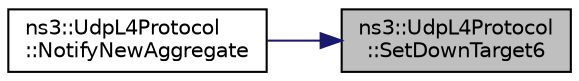 digraph "ns3::UdpL4Protocol::SetDownTarget6"
{
 // LATEX_PDF_SIZE
  edge [fontname="Helvetica",fontsize="10",labelfontname="Helvetica",labelfontsize="10"];
  node [fontname="Helvetica",fontsize="10",shape=record];
  rankdir="RL";
  Node1 [label="ns3::UdpL4Protocol\l::SetDownTarget6",height=0.2,width=0.4,color="black", fillcolor="grey75", style="filled", fontcolor="black",tooltip="This method allows a caller to set the current down target callback set for this L4 protocol (IPv6 ca..."];
  Node1 -> Node2 [dir="back",color="midnightblue",fontsize="10",style="solid",fontname="Helvetica"];
  Node2 [label="ns3::UdpL4Protocol\l::NotifyNewAggregate",height=0.2,width=0.4,color="black", fillcolor="white", style="filled",URL="$classns3_1_1_udp_l4_protocol.html#aab4a2c28a2caeb37eaec4a23a920b339",tooltip="Notify all Objects aggregated to this one of a new Object being aggregated."];
}
